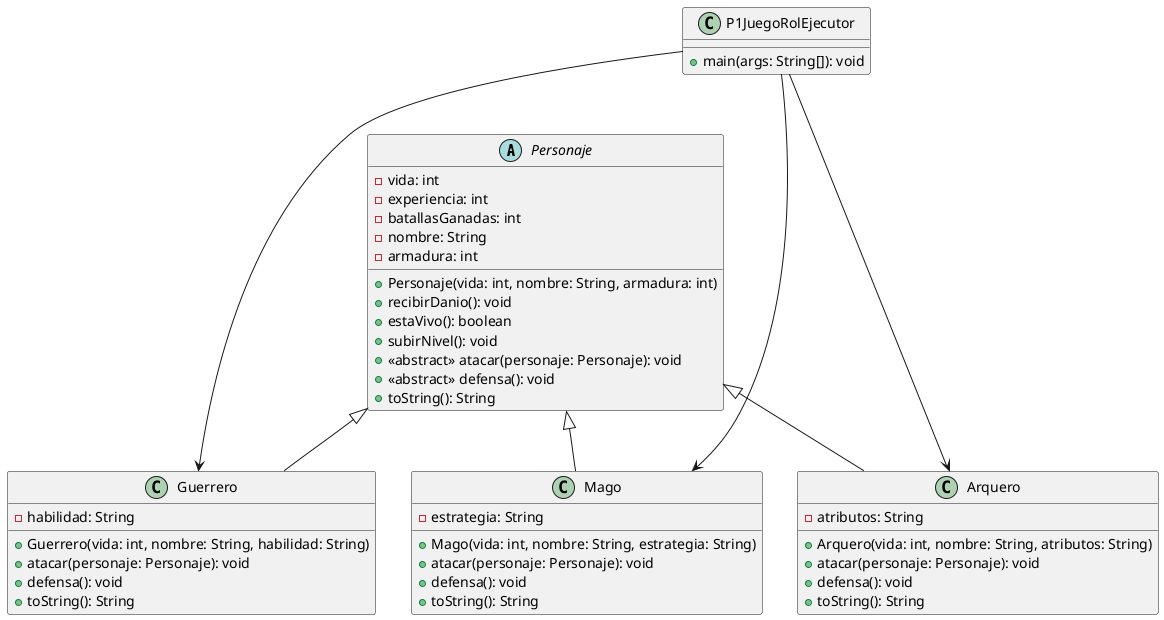 @startuml
abstract class Personaje {
    - vida: int
    - experiencia: int
    - batallasGanadas: int
    - nombre: String
    - armadura: int
    + Personaje(vida: int, nombre: String, armadura: int)
    + recibirDanio(): void
    + estaVivo(): boolean
    + subirNivel(): void
    + <<abstract>> atacar(personaje: Personaje): void
    + <<abstract>> defensa(): void
    + toString(): String
}

class Guerrero {
    - habilidad: String
    + Guerrero(vida: int, nombre: String, habilidad: String)
    + atacar(personaje: Personaje): void
    + defensa(): void
    + toString(): String
}

class Mago {
    - estrategia: String
    + Mago(vida: int, nombre: String, estrategia: String)
    + atacar(personaje: Personaje): void
    + defensa(): void
    + toString(): String
}

class Arquero {
    - atributos: String
    + Arquero(vida: int, nombre: String, atributos: String)
    + atacar(personaje: Personaje): void
    + defensa(): void
    + toString(): String
}

class P1JuegoRolEjecutor {
    + main(args: String[]): void
}

Personaje <|-- Guerrero
Personaje <|-- Mago
Personaje <|-- Arquero
P1JuegoRolEjecutor ---> Guerrero
P1JuegoRolEjecutor ---> Mago
P1JuegoRolEjecutor ---> Arquero
@enduml
